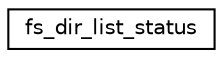 digraph "Graphical Class Hierarchy"
{
 // LATEX_PDF_SIZE
  edge [fontname="Helvetica",fontsize="10",labelfontname="Helvetica",labelfontsize="10"];
  node [fontname="Helvetica",fontsize="10",shape=record];
  rankdir="LR";
  Node0 [label="fs_dir_list_status",height=0.2,width=0.4,color="black", fillcolor="white", style="filled",URL="$structfs__dir__list__status.html",tooltip=" "];
}
